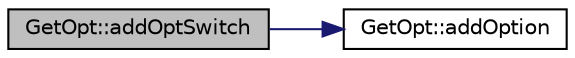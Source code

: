 digraph "GetOpt::addOptSwitch"
{
 // INTERACTIVE_SVG=YES
  edge [fontname="Helvetica",fontsize="10",labelfontname="Helvetica",labelfontsize="10"];
  node [fontname="Helvetica",fontsize="10",shape=record];
  rankdir="LR";
  Node1 [label="GetOpt::addOptSwitch",height=0.2,width=0.4,color="black", fillcolor="grey75", style="filled", fontcolor="black"];
  Node1 -> Node2 [color="midnightblue",fontsize="10",style="solid",fontname="Helvetica"];
  Node2 [label="GetOpt::addOption",height=0.2,width=0.4,color="black", fillcolor="white", style="filled",URL="$d1/d4b/class_get_opt.html#a8ee7c7406eeb5e53f0059d222d3e88e9"];
}
